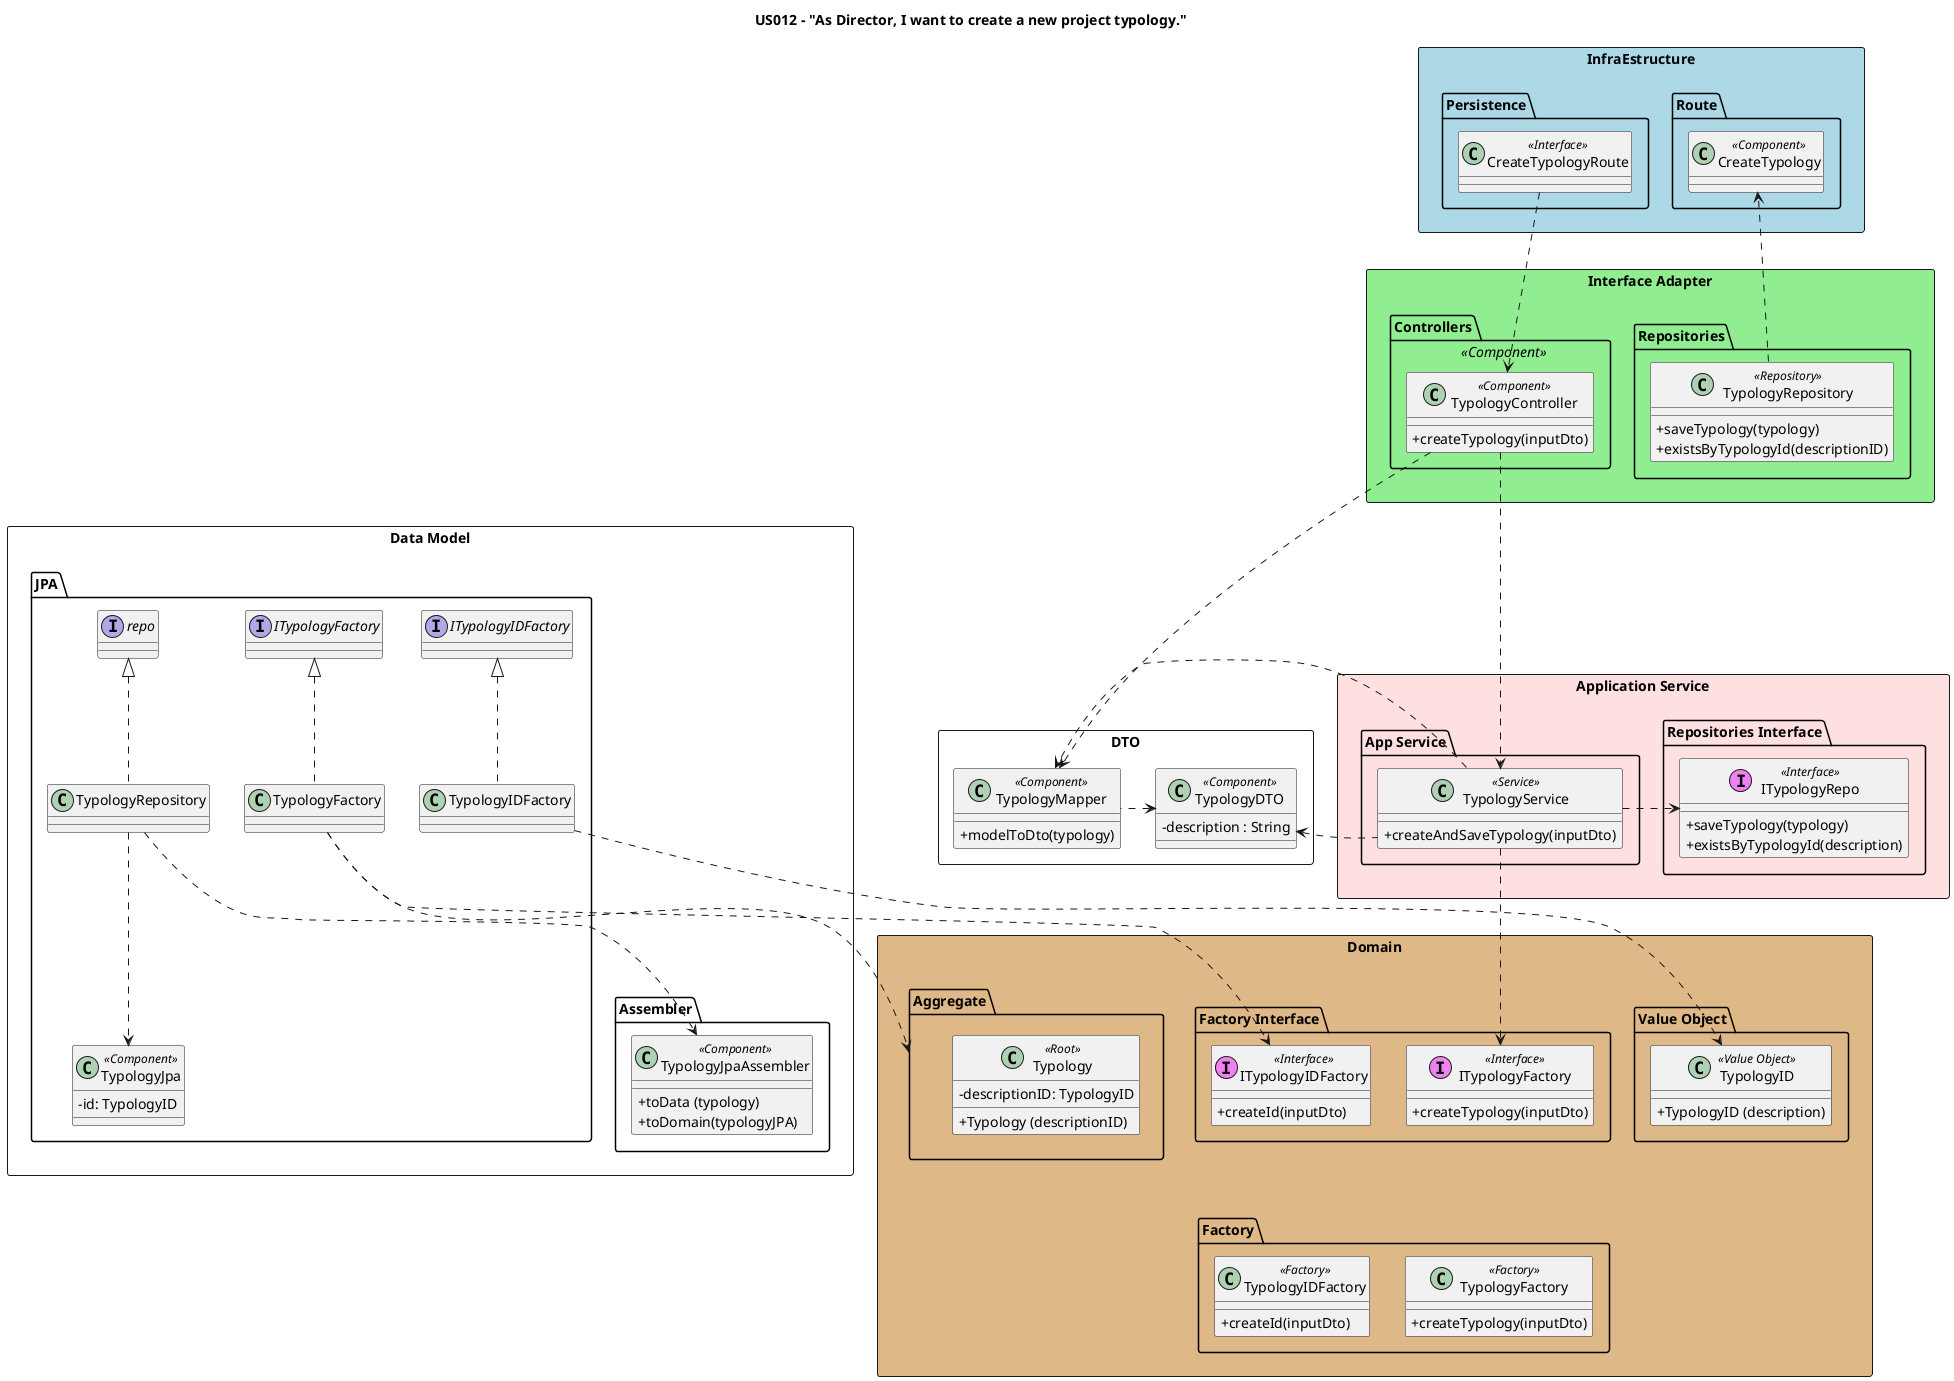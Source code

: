 @startuml

skinparam classAttributeIconSize 0

title US012 - "As Director, I want to create a new project typology."

package "InfraEstructure" <<Rectangle>> #lightblue {

    package "Route"{
    class "CreateTypology" as route <<Component>>
    }

    package "Persistence" {
    class CreateTypologyRoute <<Interface>>{
    }
}
}

package "Interface Adapter" <<Rectangle>> #lightgreen{
package "Controllers" <<Component>>{
    class TypologyController <<Component>>{
    +createTypology(inputDto)
    }
    }

    package "Repositories" <<Folder>>{
    class TypologyRepository <<Repository>>{
    +saveTypology(typology)
    +existsByTypologyId(descriptionID)
    }
}
}

package "DTO" <<Rectangle>> {
    class TypologyDTO <<Component>> {
    -description : String
    }

    class TypologyMapper <<Component>> {
    +modelToDto(typology)
    }
}

package "Application Service" <<Rectangle>> #implementation {
    package "App Service" {
        class TypologyService <<Service>>{
        +createAndSaveTypology(inputDto)
        }
    }
    package "Repositories Interface" {
        class "ITypologyRepo" as repo <<(I, Violet) Interface>> {
            +saveTypology(typology)
            +existsByTypologyId(description)
        }
    }

}


package "Domain" <<Rectangle>>#burlywood  {
    package "Factory" {

        class TypologyFactory <<Factory>> {
        +createTypology(inputDto)
        }

        class TypologyIDFactory <<Factory>> {
        +createId(inputDto)
        }


    }

     package "Factory Interface" {

      class ITypologyFactory <<(I, Violet) Interface>> {
      +createTypology(inputDto)
          }

      class ITypologyIDFactory <<(I, Violet) Interface>> {
      +createId(inputDto)
           }

     }

    package "Aggregate" {
        class Typology <<Root>>{
            -descriptionID: TypologyID
            +Typology (descriptionID)
        }
    }
    package "Value Object"  {
        class TypologyID <<Value Object>>{
        +TypologyID (description)
        }

    }
}

    package "Data Model" <<Rectangle>>{
    package "Assembler" <<Folder>> {
        class "TypologyJpaAssembler" as assemblerjpa <<Component>> {
        +toData (typology)
        +toDomain(typologyJPA)
        }
     }


    package "JPA" <<Folder>> {
        class "TypologyJpa" as UPjpa <<Component>> {
        -id: TypologyID
        }


CreateTypologyRoute -down..> TypologyController
TypologyRepository -down..> route
TypologyController -down..> TypologyService
TypologyController -right..> TypologyMapper
TypologyService -right..> TypologyMapper
TypologyMapper -left..>TypologyDTO
TypologyService -right..> repo
TypologyService -down..> ITypologyFactory
TypologyFactory -up[hidden]..> ITypologyFactory
class TypologyFactory implements ITypologyFactory
TypologyFactory -right..> Aggregate
repo -up[hidden]..> TypologyRepository
class TypologyRepository implements repo
TypologyFactory -right..> ITypologyIDFactory
TypologyIDFactory -up[hidden]..> ITypologyIDFactory
class TypologyIDFactory implements ITypologyIDFactory
TypologyIDFactory -down..> TypologyID
TypologyService -left..> TypologyDTO
TypologyRepository...> assemblerjpa
TypologyRepository...> UPjpa

@enduml